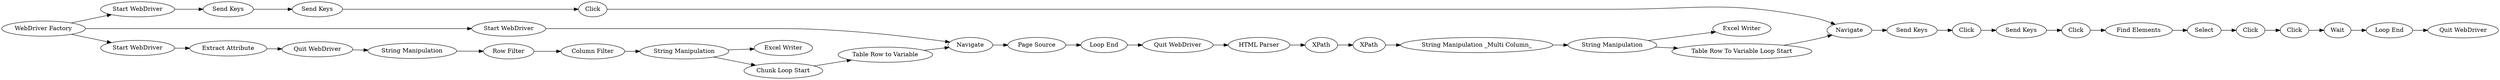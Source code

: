 digraph {
	12 -> 15
	7 -> 8
	14 -> 16
	4 -> 5
	8 -> 9
	13 -> 14
	39 -> 40
	34 -> 35
	15 -> 13
	27 -> 28
	1 -> 25
	22 -> 23
	18 -> 19
	1 -> 12
	30 -> 31
	31 -> 32
	29 -> 30
	26 -> 27
	1 -> 2
	17 -> 18
	25 -> 26
	20 -> 22
	10 -> 11
	37 -> 38
	33 -> 34
	22 -> 24
	35 -> 36
	36 -> 37
	6 -> 7
	11 -> 15
	38 -> 39
	32 -> 33
	8 -> 10
	24 -> 29
	3 -> 4
	19 -> 20
	5 -> 6
	2 -> 3
	16 -> 17
	28 -> 29
	27 [label="Send Keys"]
	7 [label="Column Filter"]
	9 [label="Excel Writer"]
	18 [label=XPath]
	26 [label="Send Keys"]
	8 [label="String Manipulation"]
	32 [label="Send Keys"]
	17 [label="HTML Parser"]
	3 [label="Extract Attribute"]
	19 [label=XPath]
	24 [label="Table Row To Variable Loop Start"]
	31 [label=Click]
	6 [label="Row Filter"]
	15 [label=Navigate]
	25 [label="Start WebDriver"]
	10 [label="Chunk Loop Start"]
	12 [label="Start WebDriver"]
	16 [label="Quit WebDriver"]
	1 [label="WebDriver Factory"]
	22 [label="String Manipulation"]
	28 [label=Click]
	11 [label="Table Row to Variable"]
	4 [label="Quit WebDriver"]
	23 [label="Excel Writer"]
	14 [label="Loop End"]
	38 [label=Wait]
	5 [label="String Manipulation"]
	13 [label="Page Source"]
	20 [label="String Manipulation _Multi Column_"]
	35 [label=Select]
	34 [label="Find Elements"]
	29 [label=Navigate]
	36 [label=Click]
	40 [label="Quit WebDriver"]
	39 [label="Loop End"]
	33 [label=Click]
	30 [label="Send Keys"]
	2 [label="Start WebDriver"]
	37 [label=Click]
	rankdir=LR
}
